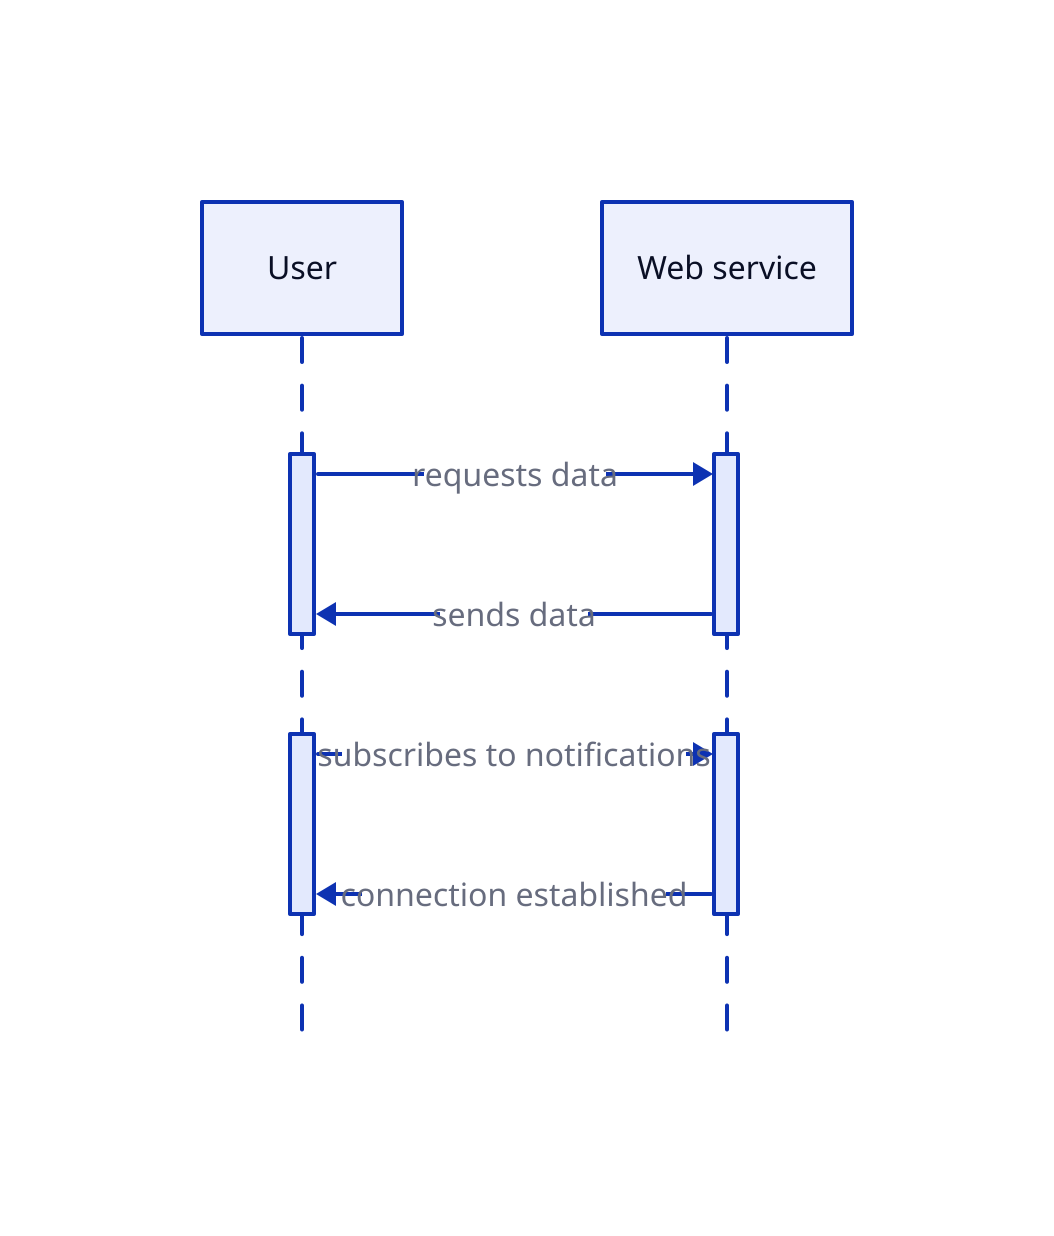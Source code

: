 shape: sequence_diagram

User

server: {
    label: "Web service"
}

User.fetch -> server.fetch: "requests data"
server.fetch -> User.fetch: "sends data"
User.sub -> server.sub: "subscribes to notifications"
server.sub -> User.sub: "connection established"
